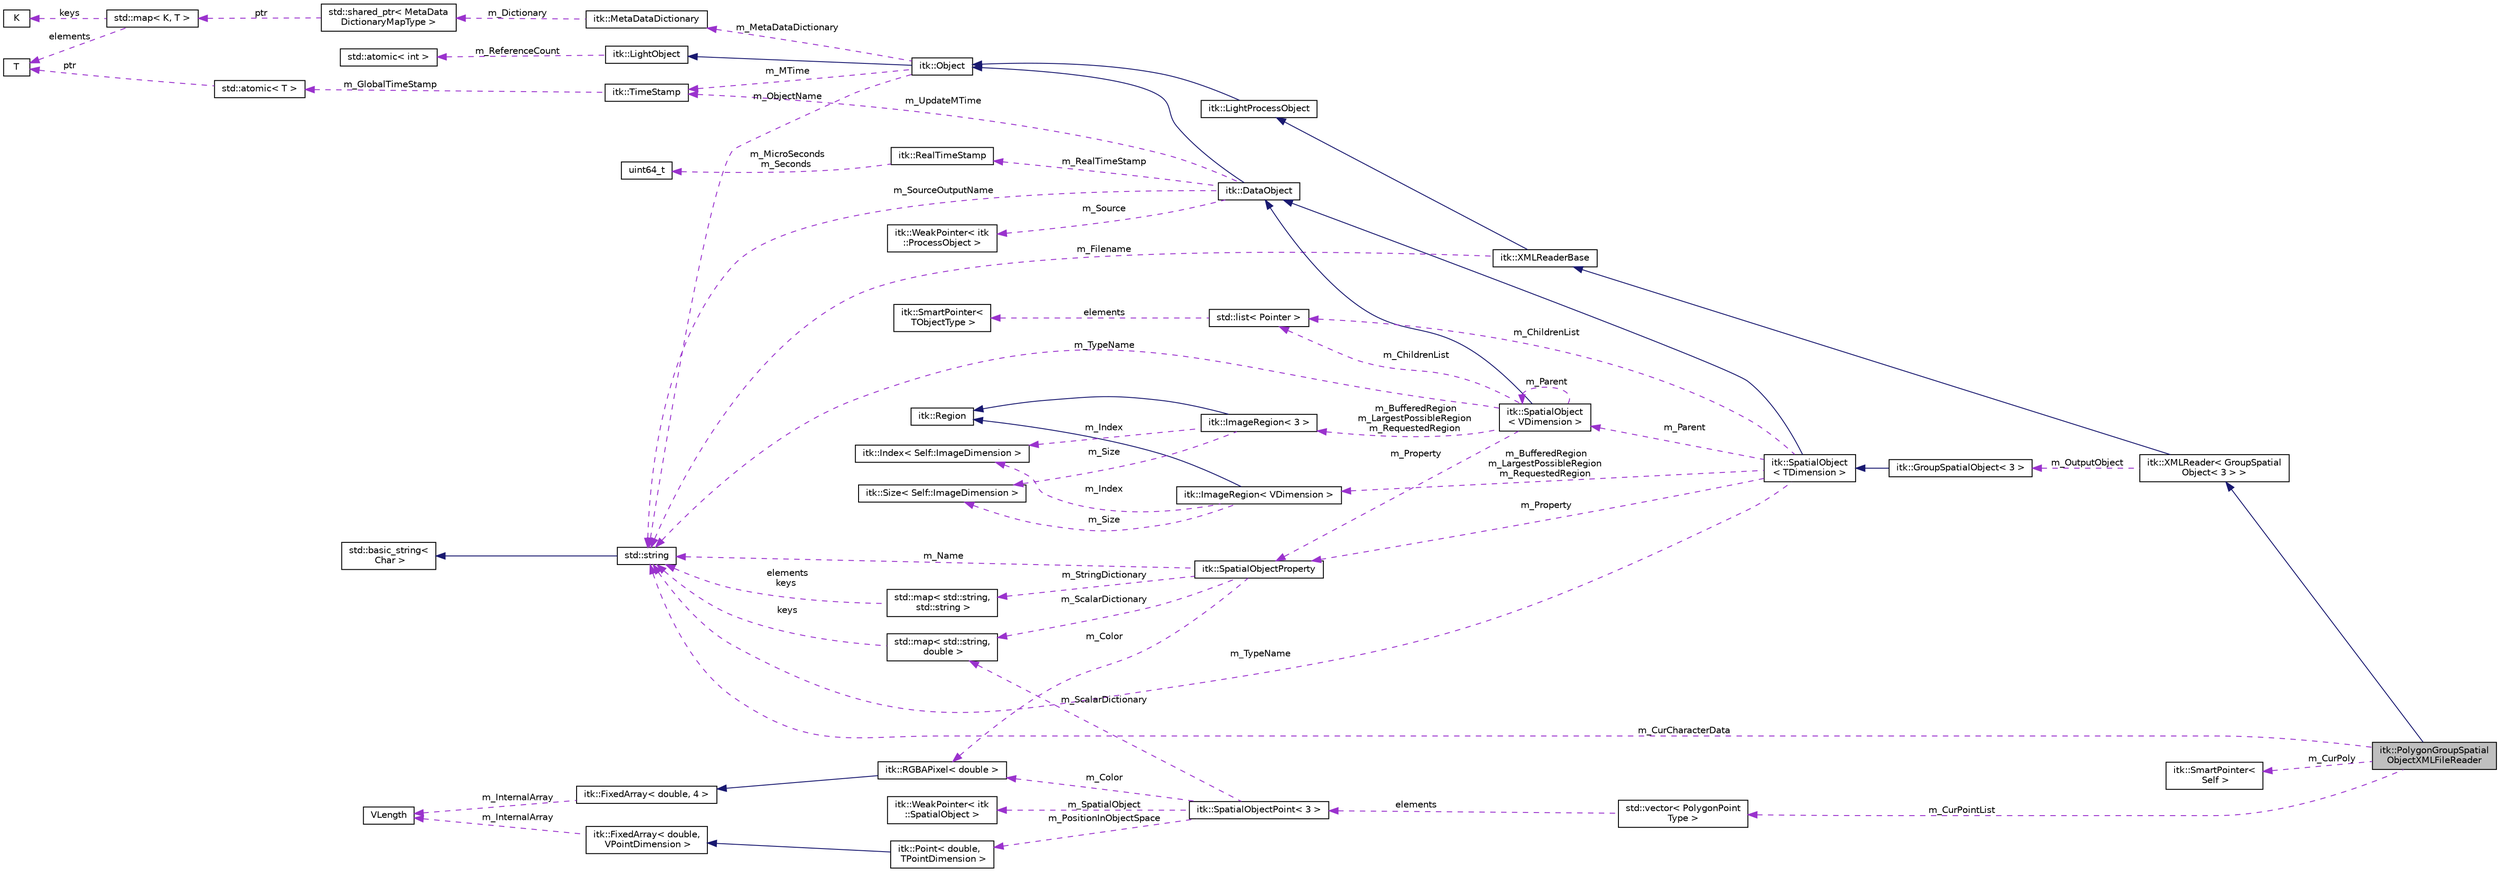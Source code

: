digraph "itk::PolygonGroupSpatialObjectXMLFileReader"
{
 // LATEX_PDF_SIZE
  edge [fontname="Helvetica",fontsize="10",labelfontname="Helvetica",labelfontsize="10"];
  node [fontname="Helvetica",fontsize="10",shape=record];
  rankdir="LR";
  Node1 [label="itk::PolygonGroupSpatial\lObjectXMLFileReader",height=0.2,width=0.4,color="black", fillcolor="grey75", style="filled", fontcolor="black",tooltip=" "];
  Node2 -> Node1 [dir="back",color="midnightblue",fontsize="10",style="solid",fontname="Helvetica"];
  Node2 [label="itk::XMLReader\< GroupSpatial\lObject\< 3 \> \>",height=0.2,width=0.4,color="black", fillcolor="white", style="filled",URL="$classitk_1_1XMLReader.html",tooltip=" "];
  Node3 -> Node2 [dir="back",color="midnightblue",fontsize="10",style="solid",fontname="Helvetica"];
  Node3 [label="itk::XMLReaderBase",height=0.2,width=0.4,color="black", fillcolor="white", style="filled",URL="$classitk_1_1XMLReaderBase.html",tooltip=" "];
  Node4 -> Node3 [dir="back",color="midnightblue",fontsize="10",style="solid",fontname="Helvetica"];
  Node4 [label="itk::LightProcessObject",height=0.2,width=0.4,color="black", fillcolor="white", style="filled",URL="$classitk_1_1LightProcessObject.html",tooltip="LightProcessObject is the base class for all process objects (source, filters, mappers) in the Insigh..."];
  Node5 -> Node4 [dir="back",color="midnightblue",fontsize="10",style="solid",fontname="Helvetica"];
  Node5 [label="itk::Object",height=0.2,width=0.4,color="black", fillcolor="white", style="filled",URL="$classitk_1_1Object.html",tooltip="Base class for most ITK classes."];
  Node6 -> Node5 [dir="back",color="midnightblue",fontsize="10",style="solid",fontname="Helvetica"];
  Node6 [label="itk::LightObject",height=0.2,width=0.4,color="black", fillcolor="white", style="filled",URL="$classitk_1_1LightObject.html",tooltip="Light weight base class for most itk classes."];
  Node7 -> Node6 [dir="back",color="darkorchid3",fontsize="10",style="dashed",label=" m_ReferenceCount" ,fontname="Helvetica"];
  Node7 [label="std::atomic\< int \>",height=0.2,width=0.4,color="black", fillcolor="white", style="filled",tooltip=" "];
  Node8 -> Node5 [dir="back",color="darkorchid3",fontsize="10",style="dashed",label=" m_MTime" ,fontname="Helvetica"];
  Node8 [label="itk::TimeStamp",height=0.2,width=0.4,color="black", fillcolor="white", style="filled",URL="$classitk_1_1TimeStamp.html",tooltip="Generate a unique, increasing time value."];
  Node9 -> Node8 [dir="back",color="darkorchid3",fontsize="10",style="dashed",label=" m_GlobalTimeStamp" ,fontname="Helvetica"];
  Node9 [label="std::atomic\< T \>",height=0.2,width=0.4,color="black", fillcolor="white", style="filled",tooltip=" "];
  Node10 -> Node9 [dir="back",color="darkorchid3",fontsize="10",style="dashed",label=" ptr" ,fontname="Helvetica"];
  Node10 [label="T",height=0.2,width=0.4,color="black", fillcolor="white", style="filled",tooltip=" "];
  Node11 -> Node5 [dir="back",color="darkorchid3",fontsize="10",style="dashed",label=" m_MetaDataDictionary" ,fontname="Helvetica"];
  Node11 [label="itk::MetaDataDictionary",height=0.2,width=0.4,color="black", fillcolor="white", style="filled",URL="$classitk_1_1MetaDataDictionary.html",tooltip="Provides a mechanism for storing a collection of arbitrary data types."];
  Node12 -> Node11 [dir="back",color="darkorchid3",fontsize="10",style="dashed",label=" m_Dictionary" ,fontname="Helvetica"];
  Node12 [label="std::shared_ptr\< MetaData\lDictionaryMapType \>",height=0.2,width=0.4,color="black", fillcolor="white", style="filled",tooltip=" "];
  Node13 -> Node12 [dir="back",color="darkorchid3",fontsize="10",style="dashed",label=" ptr" ,fontname="Helvetica"];
  Node13 [label="std::map\< K, T \>",height=0.2,width=0.4,color="black", fillcolor="white", style="filled",tooltip=" "];
  Node14 -> Node13 [dir="back",color="darkorchid3",fontsize="10",style="dashed",label=" keys" ,fontname="Helvetica"];
  Node14 [label="K",height=0.2,width=0.4,color="black", fillcolor="white", style="filled",tooltip=" "];
  Node10 -> Node13 [dir="back",color="darkorchid3",fontsize="10",style="dashed",label=" elements" ,fontname="Helvetica"];
  Node15 -> Node5 [dir="back",color="darkorchid3",fontsize="10",style="dashed",label=" m_ObjectName" ,fontname="Helvetica"];
  Node15 [label="std::string",height=0.2,width=0.4,color="black", fillcolor="white", style="filled",tooltip=" "];
  Node16 -> Node15 [dir="back",color="midnightblue",fontsize="10",style="solid",fontname="Helvetica"];
  Node16 [label="std::basic_string\<\l Char \>",height=0.2,width=0.4,color="black", fillcolor="white", style="filled",tooltip=" "];
  Node15 -> Node3 [dir="back",color="darkorchid3",fontsize="10",style="dashed",label=" m_Filename" ,fontname="Helvetica"];
  Node17 -> Node2 [dir="back",color="darkorchid3",fontsize="10",style="dashed",label=" m_OutputObject" ,fontname="Helvetica"];
  Node17 [label="itk::GroupSpatialObject\< 3 \>",height=0.2,width=0.4,color="black", fillcolor="white", style="filled",URL="$classitk_1_1GroupSpatialObject.html",tooltip=" "];
  Node18 -> Node17 [dir="back",color="midnightblue",fontsize="10",style="solid",fontname="Helvetica"];
  Node18 [label="itk::SpatialObject\l\< TDimension \>",height=0.2,width=0.4,color="black", fillcolor="white", style="filled",URL="$classitk_1_1SpatialObject.html",tooltip=" "];
  Node19 -> Node18 [dir="back",color="midnightblue",fontsize="10",style="solid",fontname="Helvetica"];
  Node19 [label="itk::DataObject",height=0.2,width=0.4,color="black", fillcolor="white", style="filled",URL="$classitk_1_1DataObject.html",tooltip="Base class for all data objects in ITK."];
  Node5 -> Node19 [dir="back",color="midnightblue",fontsize="10",style="solid",fontname="Helvetica"];
  Node20 -> Node19 [dir="back",color="darkorchid3",fontsize="10",style="dashed",label=" m_Source" ,fontname="Helvetica"];
  Node20 [label="itk::WeakPointer\< itk\l::ProcessObject \>",height=0.2,width=0.4,color="black", fillcolor="white", style="filled",URL="$classitk_1_1WeakPointer.html",tooltip=" "];
  Node15 -> Node19 [dir="back",color="darkorchid3",fontsize="10",style="dashed",label=" m_SourceOutputName" ,fontname="Helvetica"];
  Node8 -> Node19 [dir="back",color="darkorchid3",fontsize="10",style="dashed",label=" m_UpdateMTime" ,fontname="Helvetica"];
  Node21 -> Node19 [dir="back",color="darkorchid3",fontsize="10",style="dashed",label=" m_RealTimeStamp" ,fontname="Helvetica"];
  Node21 [label="itk::RealTimeStamp",height=0.2,width=0.4,color="black", fillcolor="white", style="filled",URL="$classitk_1_1RealTimeStamp.html",tooltip="The RealTimeStamp is a data structure for representing time with high precision and a large dynamic r..."];
  Node22 -> Node21 [dir="back",color="darkorchid3",fontsize="10",style="dashed",label=" m_MicroSeconds\nm_Seconds" ,fontname="Helvetica"];
  Node22 [label="uint64_t",height=0.2,width=0.4,color="black", fillcolor="white", style="filled",tooltip=" "];
  Node15 -> Node18 [dir="back",color="darkorchid3",fontsize="10",style="dashed",label=" m_TypeName" ,fontname="Helvetica"];
  Node23 -> Node18 [dir="back",color="darkorchid3",fontsize="10",style="dashed",label=" m_Property" ,fontname="Helvetica"];
  Node23 [label="itk::SpatialObjectProperty",height=0.2,width=0.4,color="black", fillcolor="white", style="filled",URL="$classitk_1_1SpatialObjectProperty.html",tooltip=" "];
  Node24 -> Node23 [dir="back",color="darkorchid3",fontsize="10",style="dashed",label=" m_Color" ,fontname="Helvetica"];
  Node24 [label="itk::RGBAPixel\< double \>",height=0.2,width=0.4,color="black", fillcolor="white", style="filled",URL="$classitk_1_1RGBAPixel.html",tooltip=" "];
  Node25 -> Node24 [dir="back",color="midnightblue",fontsize="10",style="solid",fontname="Helvetica"];
  Node25 [label="itk::FixedArray\< double, 4 \>",height=0.2,width=0.4,color="black", fillcolor="white", style="filled",URL="$classitk_1_1FixedArray.html",tooltip=" "];
  Node26 -> Node25 [dir="back",color="darkorchid3",fontsize="10",style="dashed",label=" m_InternalArray" ,fontname="Helvetica"];
  Node26 [label="VLength",height=0.2,width=0.4,color="black", fillcolor="white", style="filled",URL="$classVLength.html",tooltip=" "];
  Node15 -> Node23 [dir="back",color="darkorchid3",fontsize="10",style="dashed",label=" m_Name" ,fontname="Helvetica"];
  Node27 -> Node23 [dir="back",color="darkorchid3",fontsize="10",style="dashed",label=" m_ScalarDictionary" ,fontname="Helvetica"];
  Node27 [label="std::map\< std::string,\l double \>",height=0.2,width=0.4,color="black", fillcolor="white", style="filled",tooltip=" "];
  Node15 -> Node27 [dir="back",color="darkorchid3",fontsize="10",style="dashed",label=" keys" ,fontname="Helvetica"];
  Node28 -> Node23 [dir="back",color="darkorchid3",fontsize="10",style="dashed",label=" m_StringDictionary" ,fontname="Helvetica"];
  Node28 [label="std::map\< std::string,\l std::string \>",height=0.2,width=0.4,color="black", fillcolor="white", style="filled",tooltip=" "];
  Node15 -> Node28 [dir="back",color="darkorchid3",fontsize="10",style="dashed",label=" elements\nkeys" ,fontname="Helvetica"];
  Node29 -> Node18 [dir="back",color="darkorchid3",fontsize="10",style="dashed",label=" m_Parent" ,fontname="Helvetica"];
  Node29 [label="itk::SpatialObject\l\< VDimension \>",height=0.2,width=0.4,color="black", fillcolor="white", style="filled",URL="$classitk_1_1SpatialObject.html",tooltip="Implementation of the composite pattern."];
  Node19 -> Node29 [dir="back",color="midnightblue",fontsize="10",style="solid",fontname="Helvetica"];
  Node15 -> Node29 [dir="back",color="darkorchid3",fontsize="10",style="dashed",label=" m_TypeName" ,fontname="Helvetica"];
  Node23 -> Node29 [dir="back",color="darkorchid3",fontsize="10",style="dashed",label=" m_Property" ,fontname="Helvetica"];
  Node29 -> Node29 [dir="back",color="darkorchid3",fontsize="10",style="dashed",label=" m_Parent" ,fontname="Helvetica"];
  Node30 -> Node29 [dir="back",color="darkorchid3",fontsize="10",style="dashed",label=" m_BufferedRegion\nm_LargestPossibleRegion\nm_RequestedRegion" ,fontname="Helvetica"];
  Node30 [label="itk::ImageRegion\< 3 \>",height=0.2,width=0.4,color="black", fillcolor="white", style="filled",URL="$classitk_1_1ImageRegion.html",tooltip=" "];
  Node31 -> Node30 [dir="back",color="midnightblue",fontsize="10",style="solid",fontname="Helvetica"];
  Node31 [label="itk::Region",height=0.2,width=0.4,color="black", fillcolor="white", style="filled",URL="$classitk_1_1Region.html",tooltip="A region represents some portion or piece of data."];
  Node32 -> Node30 [dir="back",color="darkorchid3",fontsize="10",style="dashed",label=" m_Index" ,fontname="Helvetica"];
  Node32 [label="itk::Index\< Self::ImageDimension \>",height=0.2,width=0.4,color="black", fillcolor="white", style="filled",URL="$structitk_1_1Index.html",tooltip=" "];
  Node33 -> Node30 [dir="back",color="darkorchid3",fontsize="10",style="dashed",label=" m_Size" ,fontname="Helvetica"];
  Node33 [label="itk::Size\< Self::ImageDimension \>",height=0.2,width=0.4,color="black", fillcolor="white", style="filled",URL="$structitk_1_1Size.html",tooltip=" "];
  Node34 -> Node29 [dir="back",color="darkorchid3",fontsize="10",style="dashed",label=" m_ChildrenList" ,fontname="Helvetica"];
  Node34 [label="std::list\< Pointer \>",height=0.2,width=0.4,color="black", fillcolor="white", style="filled",tooltip=" "];
  Node35 -> Node34 [dir="back",color="darkorchid3",fontsize="10",style="dashed",label=" elements" ,fontname="Helvetica"];
  Node35 [label="itk::SmartPointer\<\l TObjectType \>",height=0.2,width=0.4,color="black", fillcolor="white", style="filled",URL="$classitk_1_1SmartPointer.html",tooltip="Implements transparent reference counting."];
  Node36 -> Node18 [dir="back",color="darkorchid3",fontsize="10",style="dashed",label=" m_BufferedRegion\nm_LargestPossibleRegion\nm_RequestedRegion" ,fontname="Helvetica"];
  Node36 [label="itk::ImageRegion\< VDimension \>",height=0.2,width=0.4,color="black", fillcolor="white", style="filled",URL="$classitk_1_1ImageRegion.html",tooltip=" "];
  Node31 -> Node36 [dir="back",color="midnightblue",fontsize="10",style="solid",fontname="Helvetica"];
  Node32 -> Node36 [dir="back",color="darkorchid3",fontsize="10",style="dashed",label=" m_Index" ,fontname="Helvetica"];
  Node33 -> Node36 [dir="back",color="darkorchid3",fontsize="10",style="dashed",label=" m_Size" ,fontname="Helvetica"];
  Node34 -> Node18 [dir="back",color="darkorchid3",fontsize="10",style="dashed",label=" m_ChildrenList" ,fontname="Helvetica"];
  Node37 -> Node1 [dir="back",color="darkorchid3",fontsize="10",style="dashed",label=" m_CurPoly" ,fontname="Helvetica"];
  Node37 [label="itk::SmartPointer\<\l Self \>",height=0.2,width=0.4,color="black", fillcolor="white", style="filled",URL="$classitk_1_1SmartPointer.html",tooltip=" "];
  Node38 -> Node1 [dir="back",color="darkorchid3",fontsize="10",style="dashed",label=" m_CurPointList" ,fontname="Helvetica"];
  Node38 [label="std::vector\< PolygonPoint\lType \>",height=0.2,width=0.4,color="black", fillcolor="white", style="filled",tooltip=" "];
  Node39 -> Node38 [dir="back",color="darkorchid3",fontsize="10",style="dashed",label=" elements" ,fontname="Helvetica"];
  Node39 [label="itk::SpatialObjectPoint\< 3 \>",height=0.2,width=0.4,color="black", fillcolor="white", style="filled",URL="$classitk_1_1SpatialObjectPoint.html",tooltip=" "];
  Node40 -> Node39 [dir="back",color="darkorchid3",fontsize="10",style="dashed",label=" m_PositionInObjectSpace" ,fontname="Helvetica"];
  Node40 [label="itk::Point\< double,\l TPointDimension \>",height=0.2,width=0.4,color="black", fillcolor="white", style="filled",URL="$classitk_1_1Point.html",tooltip=" "];
  Node41 -> Node40 [dir="back",color="midnightblue",fontsize="10",style="solid",fontname="Helvetica"];
  Node41 [label="itk::FixedArray\< double,\l VPointDimension \>",height=0.2,width=0.4,color="black", fillcolor="white", style="filled",URL="$classitk_1_1FixedArray.html",tooltip=" "];
  Node26 -> Node41 [dir="back",color="darkorchid3",fontsize="10",style="dashed",label=" m_InternalArray" ,fontname="Helvetica"];
  Node24 -> Node39 [dir="back",color="darkorchid3",fontsize="10",style="dashed",label=" m_Color" ,fontname="Helvetica"];
  Node27 -> Node39 [dir="back",color="darkorchid3",fontsize="10",style="dashed",label=" m_ScalarDictionary" ,fontname="Helvetica"];
  Node42 -> Node39 [dir="back",color="darkorchid3",fontsize="10",style="dashed",label=" m_SpatialObject" ,fontname="Helvetica"];
  Node42 [label="itk::WeakPointer\< itk\l::SpatialObject \>",height=0.2,width=0.4,color="black", fillcolor="white", style="filled",URL="$classitk_1_1WeakPointer.html",tooltip=" "];
  Node15 -> Node1 [dir="back",color="darkorchid3",fontsize="10",style="dashed",label=" m_CurCharacterData" ,fontname="Helvetica"];
}
